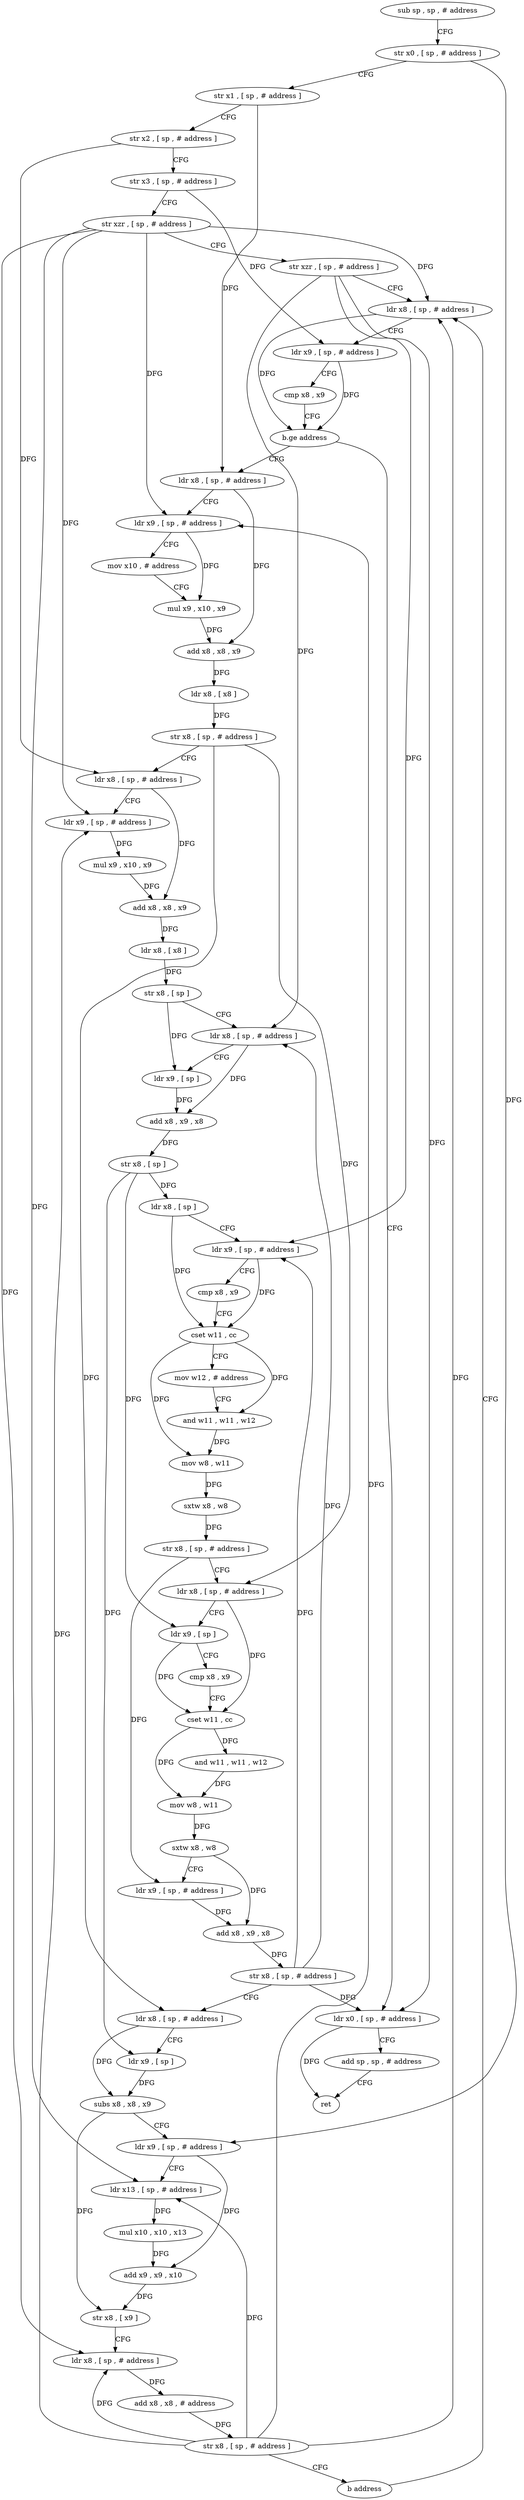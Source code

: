 digraph "func" {
"4235184" [label = "sub sp , sp , # address" ]
"4235188" [label = "str x0 , [ sp , # address ]" ]
"4235192" [label = "str x1 , [ sp , # address ]" ]
"4235196" [label = "str x2 , [ sp , # address ]" ]
"4235200" [label = "str x3 , [ sp , # address ]" ]
"4235204" [label = "str xzr , [ sp , # address ]" ]
"4235208" [label = "str xzr , [ sp , # address ]" ]
"4235212" [label = "ldr x8 , [ sp , # address ]" ]
"4235420" [label = "ldr x0 , [ sp , # address ]" ]
"4235424" [label = "add sp , sp , # address" ]
"4235428" [label = "ret" ]
"4235228" [label = "ldr x8 , [ sp , # address ]" ]
"4235232" [label = "ldr x9 , [ sp , # address ]" ]
"4235236" [label = "mov x10 , # address" ]
"4235240" [label = "mul x9 , x10 , x9" ]
"4235244" [label = "add x8 , x8 , x9" ]
"4235248" [label = "ldr x8 , [ x8 ]" ]
"4235252" [label = "str x8 , [ sp , # address ]" ]
"4235256" [label = "ldr x8 , [ sp , # address ]" ]
"4235260" [label = "ldr x9 , [ sp , # address ]" ]
"4235264" [label = "mul x9 , x10 , x9" ]
"4235268" [label = "add x8 , x8 , x9" ]
"4235272" [label = "ldr x8 , [ x8 ]" ]
"4235276" [label = "str x8 , [ sp ]" ]
"4235280" [label = "ldr x8 , [ sp , # address ]" ]
"4235284" [label = "ldr x9 , [ sp ]" ]
"4235288" [label = "add x8 , x9 , x8" ]
"4235292" [label = "str x8 , [ sp ]" ]
"4235296" [label = "ldr x8 , [ sp ]" ]
"4235300" [label = "ldr x9 , [ sp , # address ]" ]
"4235304" [label = "cmp x8 , x9" ]
"4235308" [label = "cset w11 , cc" ]
"4235312" [label = "mov w12 , # address" ]
"4235316" [label = "and w11 , w11 , w12" ]
"4235320" [label = "mov w8 , w11" ]
"4235324" [label = "sxtw x8 , w8" ]
"4235328" [label = "str x8 , [ sp , # address ]" ]
"4235332" [label = "ldr x8 , [ sp , # address ]" ]
"4235336" [label = "ldr x9 , [ sp ]" ]
"4235340" [label = "cmp x8 , x9" ]
"4235344" [label = "cset w11 , cc" ]
"4235348" [label = "and w11 , w11 , w12" ]
"4235352" [label = "mov w8 , w11" ]
"4235356" [label = "sxtw x8 , w8" ]
"4235360" [label = "ldr x9 , [ sp , # address ]" ]
"4235364" [label = "add x8 , x9 , x8" ]
"4235368" [label = "str x8 , [ sp , # address ]" ]
"4235372" [label = "ldr x8 , [ sp , # address ]" ]
"4235376" [label = "ldr x9 , [ sp ]" ]
"4235380" [label = "subs x8 , x8 , x9" ]
"4235384" [label = "ldr x9 , [ sp , # address ]" ]
"4235388" [label = "ldr x13 , [ sp , # address ]" ]
"4235392" [label = "mul x10 , x10 , x13" ]
"4235396" [label = "add x9 , x9 , x10" ]
"4235400" [label = "str x8 , [ x9 ]" ]
"4235404" [label = "ldr x8 , [ sp , # address ]" ]
"4235408" [label = "add x8 , x8 , # address" ]
"4235412" [label = "str x8 , [ sp , # address ]" ]
"4235416" [label = "b address" ]
"4235216" [label = "ldr x9 , [ sp , # address ]" ]
"4235220" [label = "cmp x8 , x9" ]
"4235224" [label = "b.ge address" ]
"4235184" -> "4235188" [ label = "CFG" ]
"4235188" -> "4235192" [ label = "CFG" ]
"4235188" -> "4235384" [ label = "DFG" ]
"4235192" -> "4235196" [ label = "CFG" ]
"4235192" -> "4235228" [ label = "DFG" ]
"4235196" -> "4235200" [ label = "CFG" ]
"4235196" -> "4235256" [ label = "DFG" ]
"4235200" -> "4235204" [ label = "CFG" ]
"4235200" -> "4235216" [ label = "DFG" ]
"4235204" -> "4235208" [ label = "CFG" ]
"4235204" -> "4235212" [ label = "DFG" ]
"4235204" -> "4235232" [ label = "DFG" ]
"4235204" -> "4235260" [ label = "DFG" ]
"4235204" -> "4235388" [ label = "DFG" ]
"4235204" -> "4235404" [ label = "DFG" ]
"4235208" -> "4235212" [ label = "CFG" ]
"4235208" -> "4235420" [ label = "DFG" ]
"4235208" -> "4235280" [ label = "DFG" ]
"4235208" -> "4235300" [ label = "DFG" ]
"4235212" -> "4235216" [ label = "CFG" ]
"4235212" -> "4235224" [ label = "DFG" ]
"4235420" -> "4235424" [ label = "CFG" ]
"4235420" -> "4235428" [ label = "DFG" ]
"4235424" -> "4235428" [ label = "CFG" ]
"4235228" -> "4235232" [ label = "CFG" ]
"4235228" -> "4235244" [ label = "DFG" ]
"4235232" -> "4235236" [ label = "CFG" ]
"4235232" -> "4235240" [ label = "DFG" ]
"4235236" -> "4235240" [ label = "CFG" ]
"4235240" -> "4235244" [ label = "DFG" ]
"4235244" -> "4235248" [ label = "DFG" ]
"4235248" -> "4235252" [ label = "DFG" ]
"4235252" -> "4235256" [ label = "CFG" ]
"4235252" -> "4235332" [ label = "DFG" ]
"4235252" -> "4235372" [ label = "DFG" ]
"4235256" -> "4235260" [ label = "CFG" ]
"4235256" -> "4235268" [ label = "DFG" ]
"4235260" -> "4235264" [ label = "DFG" ]
"4235264" -> "4235268" [ label = "DFG" ]
"4235268" -> "4235272" [ label = "DFG" ]
"4235272" -> "4235276" [ label = "DFG" ]
"4235276" -> "4235280" [ label = "CFG" ]
"4235276" -> "4235284" [ label = "DFG" ]
"4235280" -> "4235284" [ label = "CFG" ]
"4235280" -> "4235288" [ label = "DFG" ]
"4235284" -> "4235288" [ label = "DFG" ]
"4235288" -> "4235292" [ label = "DFG" ]
"4235292" -> "4235296" [ label = "DFG" ]
"4235292" -> "4235336" [ label = "DFG" ]
"4235292" -> "4235376" [ label = "DFG" ]
"4235296" -> "4235300" [ label = "CFG" ]
"4235296" -> "4235308" [ label = "DFG" ]
"4235300" -> "4235304" [ label = "CFG" ]
"4235300" -> "4235308" [ label = "DFG" ]
"4235304" -> "4235308" [ label = "CFG" ]
"4235308" -> "4235312" [ label = "CFG" ]
"4235308" -> "4235316" [ label = "DFG" ]
"4235308" -> "4235320" [ label = "DFG" ]
"4235312" -> "4235316" [ label = "CFG" ]
"4235316" -> "4235320" [ label = "DFG" ]
"4235320" -> "4235324" [ label = "DFG" ]
"4235324" -> "4235328" [ label = "DFG" ]
"4235328" -> "4235332" [ label = "CFG" ]
"4235328" -> "4235360" [ label = "DFG" ]
"4235332" -> "4235336" [ label = "CFG" ]
"4235332" -> "4235344" [ label = "DFG" ]
"4235336" -> "4235340" [ label = "CFG" ]
"4235336" -> "4235344" [ label = "DFG" ]
"4235340" -> "4235344" [ label = "CFG" ]
"4235344" -> "4235348" [ label = "DFG" ]
"4235344" -> "4235352" [ label = "DFG" ]
"4235348" -> "4235352" [ label = "DFG" ]
"4235352" -> "4235356" [ label = "DFG" ]
"4235356" -> "4235360" [ label = "CFG" ]
"4235356" -> "4235364" [ label = "DFG" ]
"4235360" -> "4235364" [ label = "DFG" ]
"4235364" -> "4235368" [ label = "DFG" ]
"4235368" -> "4235372" [ label = "CFG" ]
"4235368" -> "4235420" [ label = "DFG" ]
"4235368" -> "4235280" [ label = "DFG" ]
"4235368" -> "4235300" [ label = "DFG" ]
"4235372" -> "4235376" [ label = "CFG" ]
"4235372" -> "4235380" [ label = "DFG" ]
"4235376" -> "4235380" [ label = "DFG" ]
"4235380" -> "4235384" [ label = "CFG" ]
"4235380" -> "4235400" [ label = "DFG" ]
"4235384" -> "4235388" [ label = "CFG" ]
"4235384" -> "4235396" [ label = "DFG" ]
"4235388" -> "4235392" [ label = "DFG" ]
"4235392" -> "4235396" [ label = "DFG" ]
"4235396" -> "4235400" [ label = "DFG" ]
"4235400" -> "4235404" [ label = "CFG" ]
"4235404" -> "4235408" [ label = "DFG" ]
"4235408" -> "4235412" [ label = "DFG" ]
"4235412" -> "4235416" [ label = "CFG" ]
"4235412" -> "4235212" [ label = "DFG" ]
"4235412" -> "4235232" [ label = "DFG" ]
"4235412" -> "4235260" [ label = "DFG" ]
"4235412" -> "4235388" [ label = "DFG" ]
"4235412" -> "4235404" [ label = "DFG" ]
"4235416" -> "4235212" [ label = "CFG" ]
"4235216" -> "4235220" [ label = "CFG" ]
"4235216" -> "4235224" [ label = "DFG" ]
"4235220" -> "4235224" [ label = "CFG" ]
"4235224" -> "4235420" [ label = "CFG" ]
"4235224" -> "4235228" [ label = "CFG" ]
}

